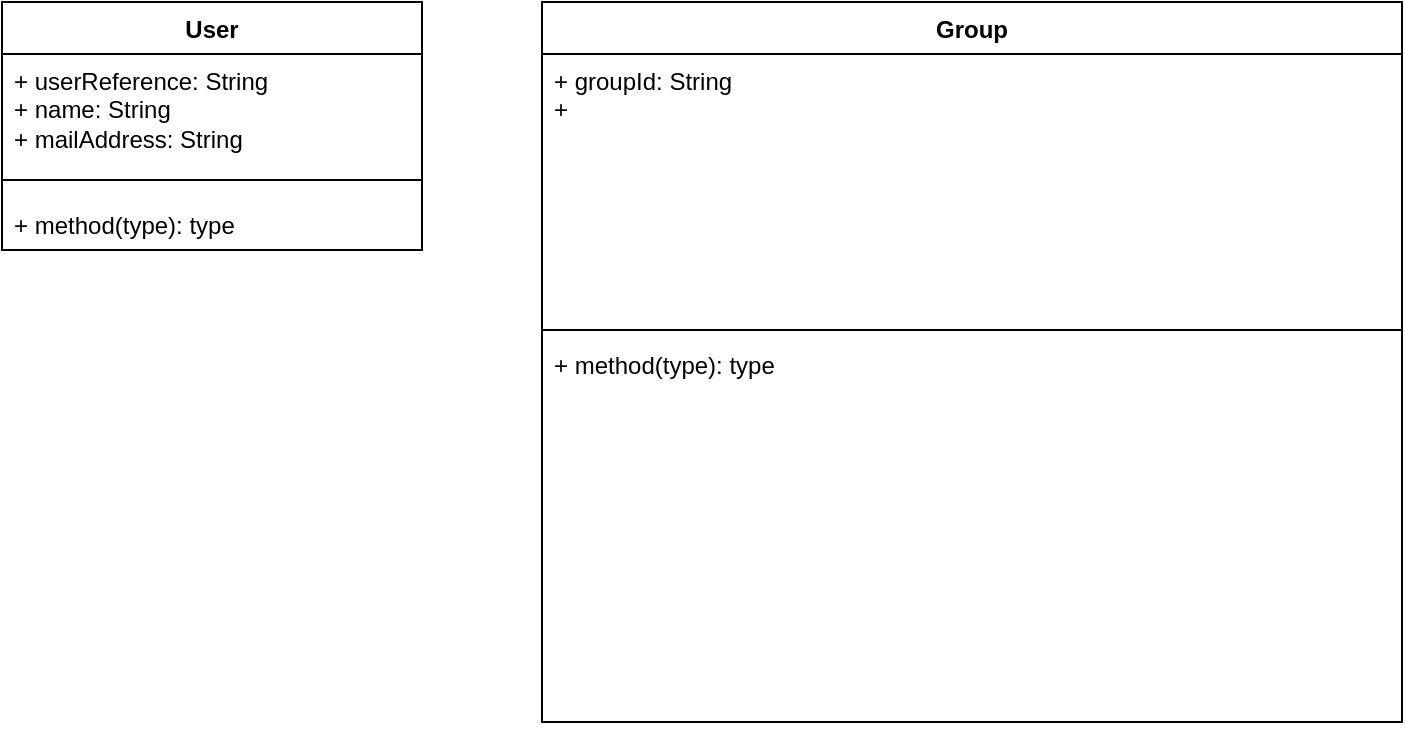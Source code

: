 <mxfile version="26.2.14">
  <diagram name="Side-1" id="zeEsEE0aEM5W6aS5oSfD">
    <mxGraphModel dx="2066" dy="1103" grid="1" gridSize="10" guides="1" tooltips="1" connect="1" arrows="1" fold="1" page="1" pageScale="1" pageWidth="827" pageHeight="1169" math="0" shadow="0">
      <root>
        <mxCell id="0" />
        <mxCell id="1" parent="0" />
        <mxCell id="fRacxVz8EaR-kSltThQA-2" value="User" style="swimlane;fontStyle=1;align=center;verticalAlign=top;childLayout=stackLayout;horizontal=1;startSize=26;horizontalStack=0;resizeParent=1;resizeParentMax=0;resizeLast=0;collapsible=1;marginBottom=0;whiteSpace=wrap;html=1;" vertex="1" parent="1">
          <mxGeometry x="70" y="380" width="210" height="124" as="geometry" />
        </mxCell>
        <mxCell id="fRacxVz8EaR-kSltThQA-3" value="+ userReference: String&lt;span style=&quot;background-color: transparent; color: light-dark(rgb(0, 0, 0), rgb(255, 255, 255)); white-space: pre;&quot;&gt;&#x9;&lt;/span&gt;&lt;div&gt;+ name: String&lt;/div&gt;&lt;div&gt;+ mailAddress: String&lt;/div&gt;" style="text;strokeColor=none;fillColor=none;align=left;verticalAlign=top;spacingLeft=4;spacingRight=4;overflow=hidden;rotatable=0;points=[[0,0.5],[1,0.5]];portConstraint=eastwest;whiteSpace=wrap;html=1;" vertex="1" parent="fRacxVz8EaR-kSltThQA-2">
          <mxGeometry y="26" width="210" height="54" as="geometry" />
        </mxCell>
        <mxCell id="fRacxVz8EaR-kSltThQA-4" value="" style="line;strokeWidth=1;fillColor=none;align=left;verticalAlign=middle;spacingTop=-1;spacingLeft=3;spacingRight=3;rotatable=0;labelPosition=right;points=[];portConstraint=eastwest;strokeColor=inherit;" vertex="1" parent="fRacxVz8EaR-kSltThQA-2">
          <mxGeometry y="80" width="210" height="18" as="geometry" />
        </mxCell>
        <mxCell id="fRacxVz8EaR-kSltThQA-5" value="+ method(type): type" style="text;strokeColor=none;fillColor=none;align=left;verticalAlign=top;spacingLeft=4;spacingRight=4;overflow=hidden;rotatable=0;points=[[0,0.5],[1,0.5]];portConstraint=eastwest;whiteSpace=wrap;html=1;" vertex="1" parent="fRacxVz8EaR-kSltThQA-2">
          <mxGeometry y="98" width="210" height="26" as="geometry" />
        </mxCell>
        <mxCell id="fRacxVz8EaR-kSltThQA-6" value="Group" style="swimlane;fontStyle=1;align=center;verticalAlign=top;childLayout=stackLayout;horizontal=1;startSize=26;horizontalStack=0;resizeParent=1;resizeParentMax=0;resizeLast=0;collapsible=1;marginBottom=0;whiteSpace=wrap;html=1;" vertex="1" parent="1">
          <mxGeometry x="340" y="380" width="430" height="360" as="geometry" />
        </mxCell>
        <mxCell id="fRacxVz8EaR-kSltThQA-7" value="+ groupId: String&lt;div&gt;+&amp;nbsp;&lt;/div&gt;" style="text;strokeColor=none;fillColor=none;align=left;verticalAlign=top;spacingLeft=4;spacingRight=4;overflow=hidden;rotatable=0;points=[[0,0.5],[1,0.5]];portConstraint=eastwest;whiteSpace=wrap;html=1;" vertex="1" parent="fRacxVz8EaR-kSltThQA-6">
          <mxGeometry y="26" width="430" height="134" as="geometry" />
        </mxCell>
        <mxCell id="fRacxVz8EaR-kSltThQA-8" value="" style="line;strokeWidth=1;fillColor=none;align=left;verticalAlign=middle;spacingTop=-1;spacingLeft=3;spacingRight=3;rotatable=0;labelPosition=right;points=[];portConstraint=eastwest;strokeColor=inherit;" vertex="1" parent="fRacxVz8EaR-kSltThQA-6">
          <mxGeometry y="160" width="430" height="8" as="geometry" />
        </mxCell>
        <mxCell id="fRacxVz8EaR-kSltThQA-9" value="+ method(type): type" style="text;strokeColor=none;fillColor=none;align=left;verticalAlign=top;spacingLeft=4;spacingRight=4;overflow=hidden;rotatable=0;points=[[0,0.5],[1,0.5]];portConstraint=eastwest;whiteSpace=wrap;html=1;" vertex="1" parent="fRacxVz8EaR-kSltThQA-6">
          <mxGeometry y="168" width="430" height="192" as="geometry" />
        </mxCell>
      </root>
    </mxGraphModel>
  </diagram>
</mxfile>

